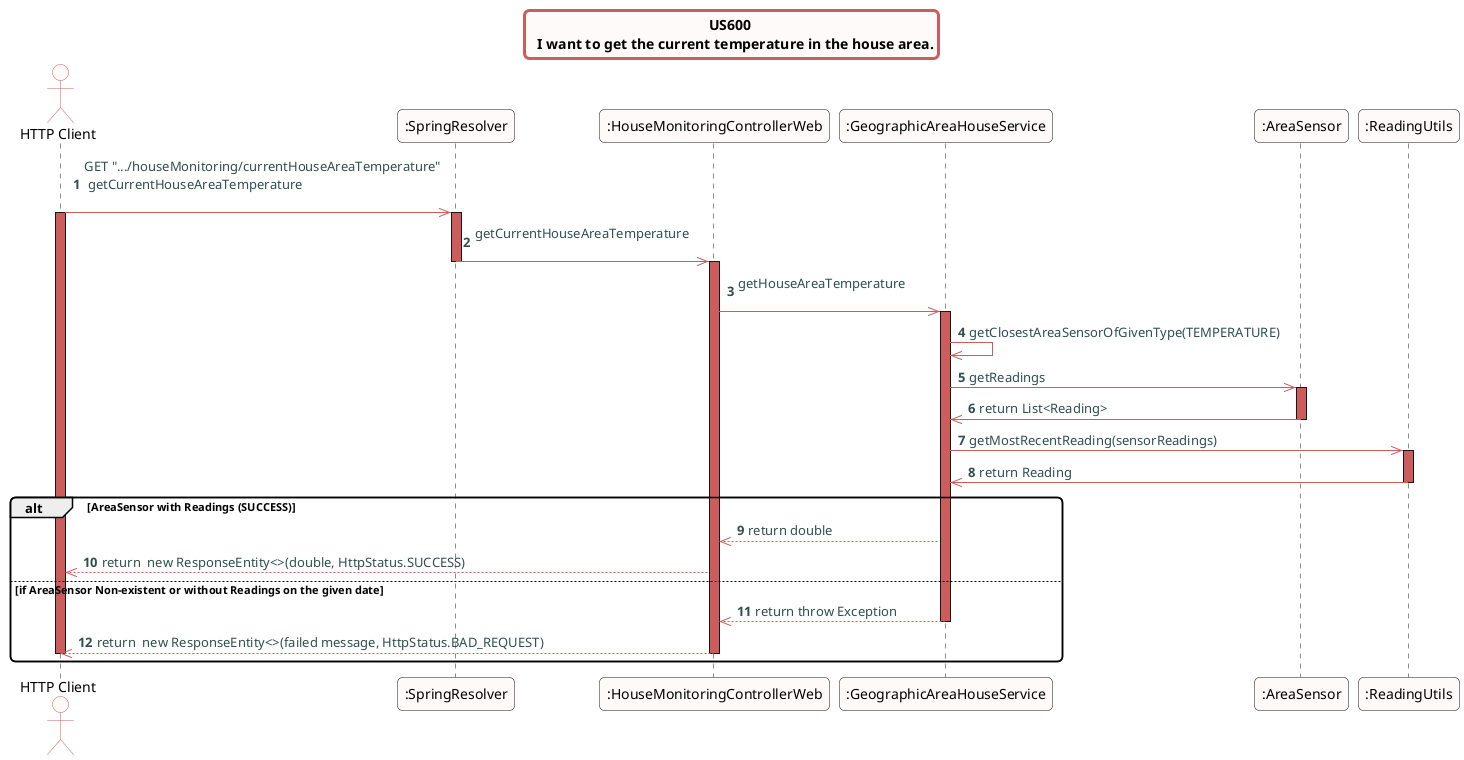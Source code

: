 @startuml
skinparam titleBorderRoundCorner 10
skinparam titleBorderThickness 3
skinparam titleBorderColor indianred
skinparam titleBackgroundColor snow
skinparam FontName quicksand

skinparam actor {
  BorderColor indianred
  backgroundColor Snow
  }

skinparam sequence {
  LifeLineBackgroundColor indianred
  ParticipantBackgroundColor snow
}

skinparam roundcorner 10

skinparam component {
  arrowThickness 1
  ArrowFontName Verdana
  ArrowColor indianred
  ArrowFontColor darkslategrey
}


title US600 \n  I want to get the current temperature in the house area.

autonumber

actor "HTTP Client"


"HTTP Client" ->> ":SpringResolver":  GET ".../houseMonitoring/currentHouseAreaTemperature" \n getCurrentHouseAreaTemperature \n
activate "HTTP Client"
activate ":SpringResolver"
":SpringResolver" ->> ":HouseMonitoringControllerWeb": getCurrentHouseAreaTemperature \n
deactivate ":SpringResolver"
activate ":HouseMonitoringControllerWeb"
":HouseMonitoringControllerWeb" ->> ":GeographicAreaHouseService": getHouseAreaTemperature \n
activate ":GeographicAreaHouseService"
":GeographicAreaHouseService" ->> ":GeographicAreaHouseService": getClosestAreaSensorOfGivenType(TEMPERATURE)

":GeographicAreaHouseService" ->> ":AreaSensor": getReadings
activate ":AreaSensor"
":AreaSensor" ->> ":GeographicAreaHouseService": return List<Reading>
deactivate ":AreaSensor"

":GeographicAreaHouseService" ->> ":ReadingUtils": getMostRecentReading(sensorReadings)
activate ":ReadingUtils"
":ReadingUtils" ->> ":GeographicAreaHouseService": return Reading
deactivate ":ReadingUtils"

alt AreaSensor with Readings (SUCCESS)
":GeographicAreaHouseService" -->> ":HouseMonitoringControllerWeb": return double

":HouseMonitoringControllerWeb" -->> "HTTP Client": return  new ResponseEntity<>(double, HttpStatus.SUCCESS)
else if AreaSensor Non-existent or without Readings on the given date
":GeographicAreaHouseService" -->> ":HouseMonitoringControllerWeb": return throw Exception
deactivate ":GeographicAreaHouseService"
":HouseMonitoringControllerWeb" -->> "HTTP Client": return  new ResponseEntity<>(failed message, HttpStatus.BAD_REQUEST)
deactivate "HTTP Client"
deactivate ":HouseMonitoringControllerWeb"
end


@enduml